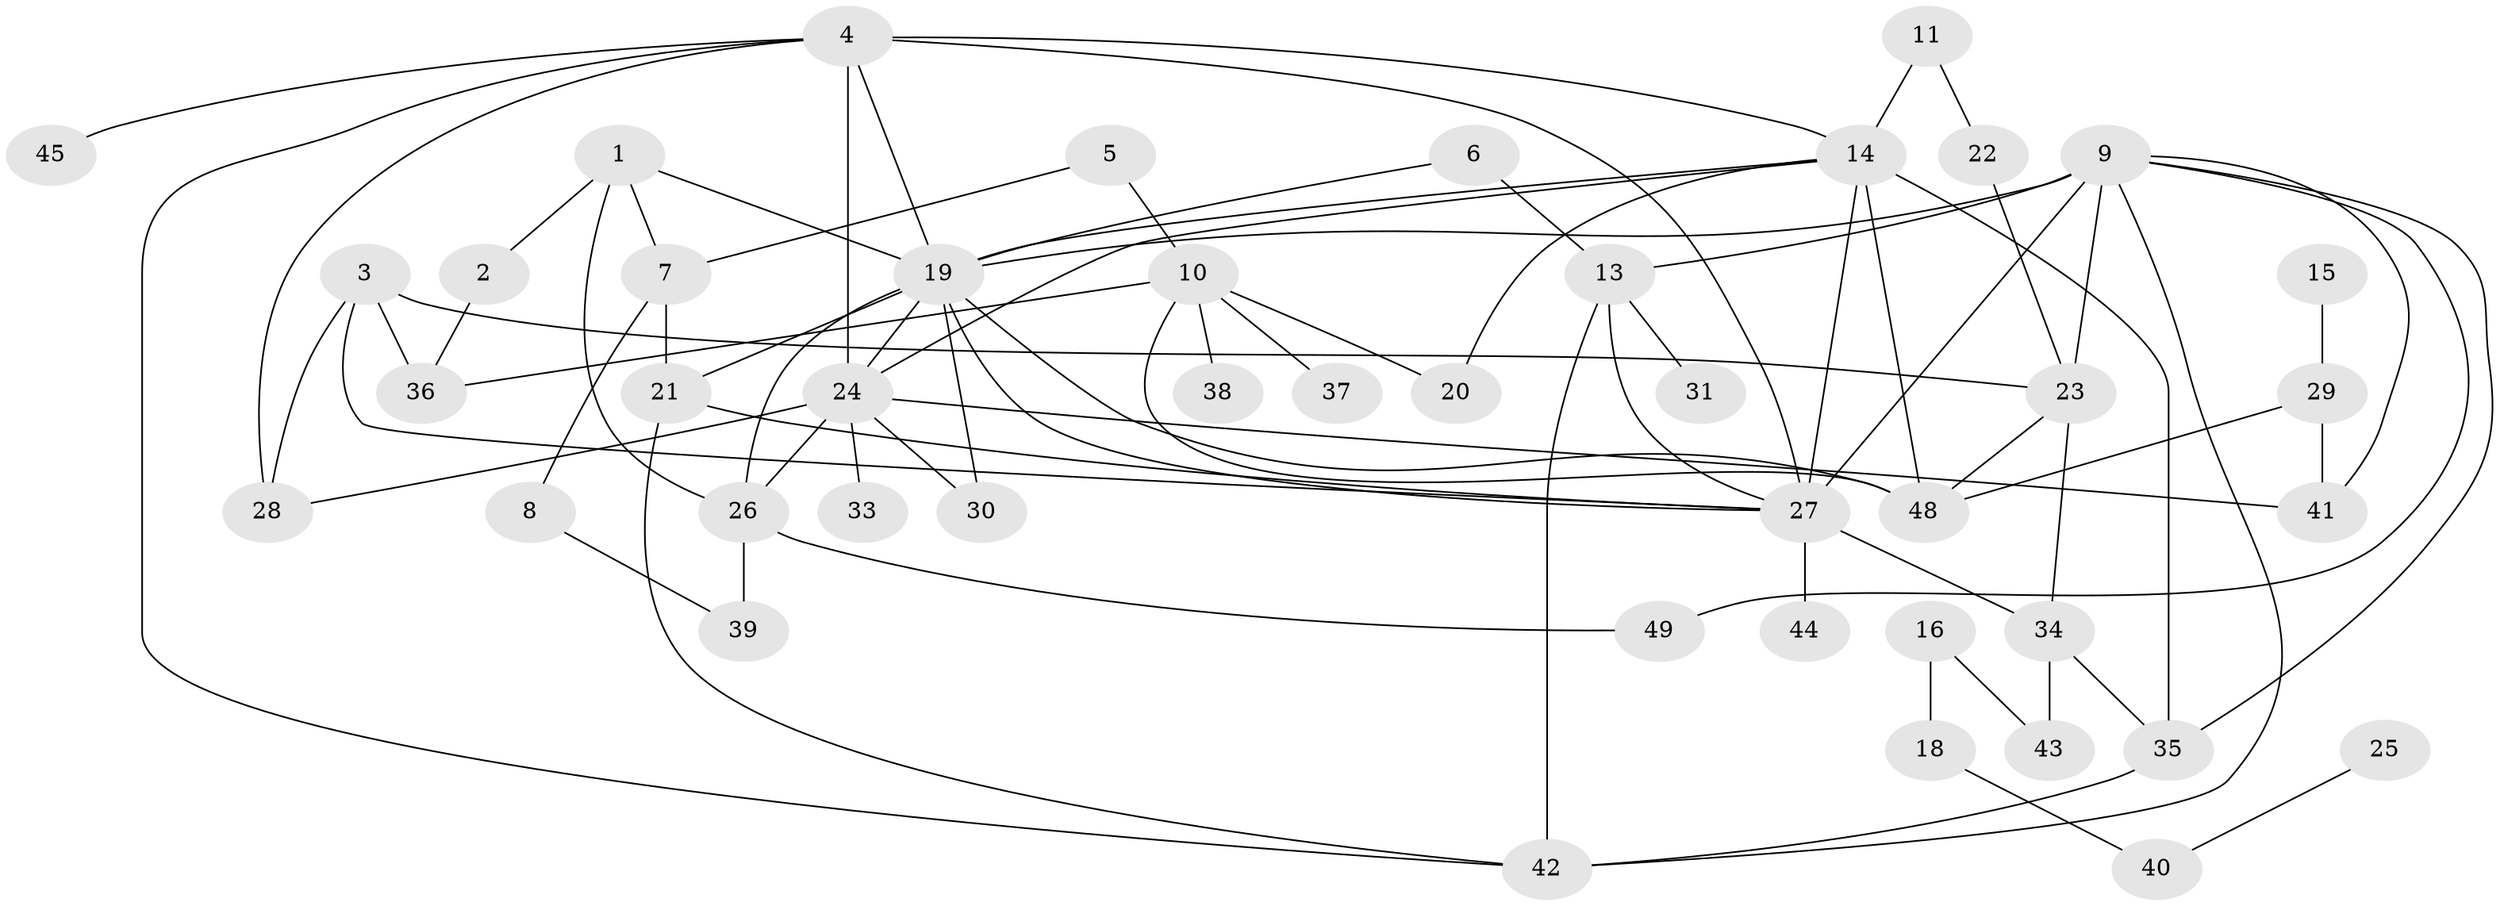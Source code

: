 // original degree distribution, {3: 0.21428571428571427, 2: 0.22448979591836735, 5: 0.10204081632653061, 1: 0.20408163265306123, 4: 0.17346938775510204, 0: 0.05102040816326531, 7: 0.01020408163265306, 6: 0.02040816326530612}
// Generated by graph-tools (version 1.1) at 2025/48/03/04/25 22:48:27]
// undirected, 44 vertices, 77 edges
graph export_dot {
  node [color=gray90,style=filled];
  1;
  2;
  3;
  4;
  5;
  6;
  7;
  8;
  9;
  10;
  11;
  13;
  14;
  15;
  16;
  18;
  19;
  20;
  21;
  22;
  23;
  24;
  25;
  26;
  27;
  28;
  29;
  30;
  31;
  33;
  34;
  35;
  36;
  37;
  38;
  39;
  40;
  41;
  42;
  43;
  44;
  45;
  48;
  49;
  1 -- 2 [weight=1.0];
  1 -- 7 [weight=1.0];
  1 -- 19 [weight=1.0];
  1 -- 26 [weight=1.0];
  2 -- 36 [weight=1.0];
  3 -- 23 [weight=1.0];
  3 -- 27 [weight=1.0];
  3 -- 28 [weight=1.0];
  3 -- 36 [weight=2.0];
  4 -- 14 [weight=1.0];
  4 -- 19 [weight=1.0];
  4 -- 24 [weight=1.0];
  4 -- 27 [weight=1.0];
  4 -- 28 [weight=1.0];
  4 -- 42 [weight=1.0];
  4 -- 45 [weight=1.0];
  5 -- 7 [weight=1.0];
  5 -- 10 [weight=1.0];
  6 -- 13 [weight=1.0];
  6 -- 19 [weight=1.0];
  7 -- 8 [weight=1.0];
  7 -- 21 [weight=1.0];
  8 -- 39 [weight=1.0];
  9 -- 13 [weight=1.0];
  9 -- 19 [weight=1.0];
  9 -- 23 [weight=2.0];
  9 -- 27 [weight=3.0];
  9 -- 35 [weight=1.0];
  9 -- 41 [weight=1.0];
  9 -- 42 [weight=1.0];
  9 -- 49 [weight=1.0];
  10 -- 20 [weight=1.0];
  10 -- 36 [weight=1.0];
  10 -- 37 [weight=1.0];
  10 -- 38 [weight=1.0];
  10 -- 48 [weight=1.0];
  11 -- 14 [weight=1.0];
  11 -- 22 [weight=1.0];
  13 -- 27 [weight=1.0];
  13 -- 31 [weight=1.0];
  13 -- 42 [weight=1.0];
  14 -- 19 [weight=1.0];
  14 -- 20 [weight=1.0];
  14 -- 24 [weight=2.0];
  14 -- 27 [weight=1.0];
  14 -- 35 [weight=1.0];
  14 -- 48 [weight=1.0];
  15 -- 29 [weight=1.0];
  16 -- 18 [weight=1.0];
  16 -- 43 [weight=1.0];
  18 -- 40 [weight=1.0];
  19 -- 21 [weight=1.0];
  19 -- 24 [weight=1.0];
  19 -- 26 [weight=1.0];
  19 -- 27 [weight=1.0];
  19 -- 30 [weight=1.0];
  19 -- 48 [weight=1.0];
  21 -- 27 [weight=1.0];
  21 -- 42 [weight=1.0];
  22 -- 23 [weight=1.0];
  23 -- 34 [weight=1.0];
  23 -- 48 [weight=1.0];
  24 -- 26 [weight=1.0];
  24 -- 28 [weight=1.0];
  24 -- 30 [weight=1.0];
  24 -- 33 [weight=1.0];
  24 -- 41 [weight=1.0];
  25 -- 40 [weight=1.0];
  26 -- 39 [weight=1.0];
  26 -- 49 [weight=1.0];
  27 -- 34 [weight=2.0];
  27 -- 44 [weight=1.0];
  29 -- 41 [weight=1.0];
  29 -- 48 [weight=1.0];
  34 -- 35 [weight=1.0];
  34 -- 43 [weight=1.0];
  35 -- 42 [weight=1.0];
}

